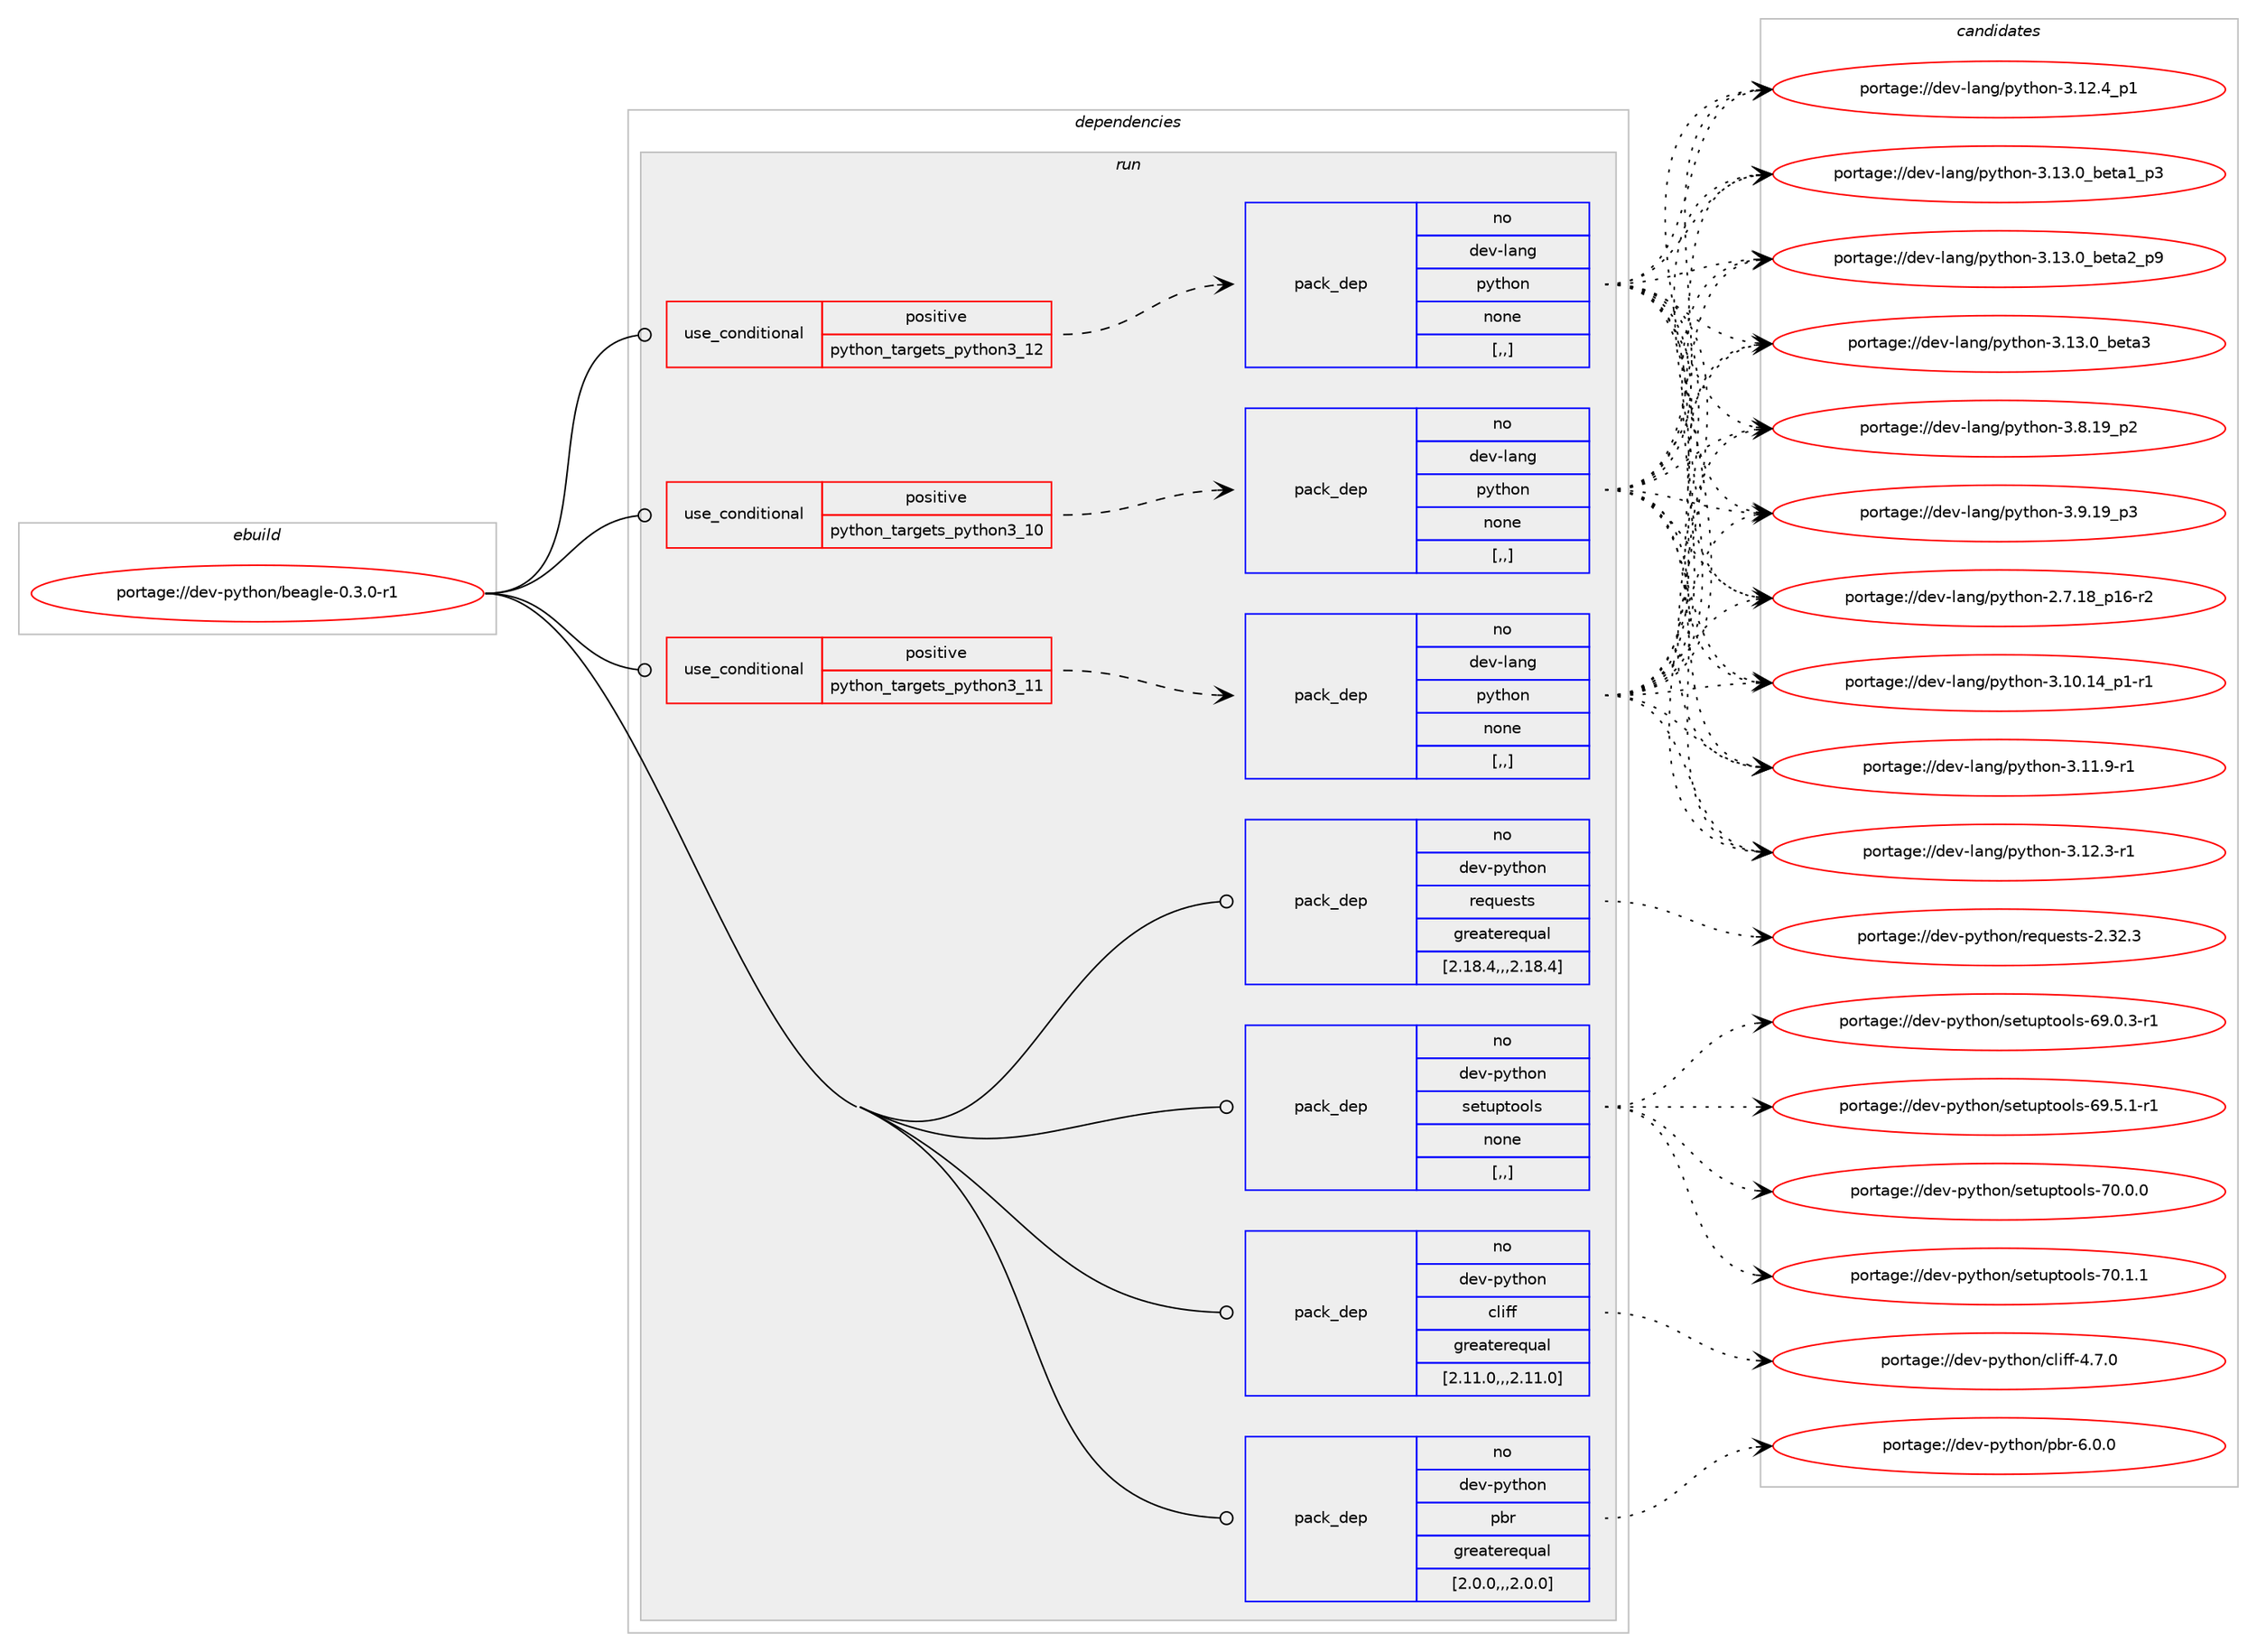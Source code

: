 digraph prolog {

# *************
# Graph options
# *************

newrank=true;
concentrate=true;
compound=true;
graph [rankdir=LR,fontname=Helvetica,fontsize=10,ranksep=1.5];#, ranksep=2.5, nodesep=0.2];
edge  [arrowhead=vee];
node  [fontname=Helvetica,fontsize=10];

# **********
# The ebuild
# **********

subgraph cluster_leftcol {
color=gray;
rank=same;
label=<<i>ebuild</i>>;
id [label="portage://dev-python/beagle-0.3.0-r1", color=red, width=4, href="../dev-python/beagle-0.3.0-r1.svg"];
}

# ****************
# The dependencies
# ****************

subgraph cluster_midcol {
color=gray;
label=<<i>dependencies</i>>;
subgraph cluster_compile {
fillcolor="#eeeeee";
style=filled;
label=<<i>compile</i>>;
}
subgraph cluster_compileandrun {
fillcolor="#eeeeee";
style=filled;
label=<<i>compile and run</i>>;
}
subgraph cluster_run {
fillcolor="#eeeeee";
style=filled;
label=<<i>run</i>>;
subgraph cond30328 {
dependency139258 [label=<<TABLE BORDER="0" CELLBORDER="1" CELLSPACING="0" CELLPADDING="4"><TR><TD ROWSPAN="3" CELLPADDING="10">use_conditional</TD></TR><TR><TD>positive</TD></TR><TR><TD>python_targets_python3_10</TD></TR></TABLE>>, shape=none, color=red];
subgraph pack107721 {
dependency139259 [label=<<TABLE BORDER="0" CELLBORDER="1" CELLSPACING="0" CELLPADDING="4" WIDTH="220"><TR><TD ROWSPAN="6" CELLPADDING="30">pack_dep</TD></TR><TR><TD WIDTH="110">no</TD></TR><TR><TD>dev-lang</TD></TR><TR><TD>python</TD></TR><TR><TD>none</TD></TR><TR><TD>[,,]</TD></TR></TABLE>>, shape=none, color=blue];
}
dependency139258:e -> dependency139259:w [weight=20,style="dashed",arrowhead="vee"];
}
id:e -> dependency139258:w [weight=20,style="solid",arrowhead="odot"];
subgraph cond30329 {
dependency139260 [label=<<TABLE BORDER="0" CELLBORDER="1" CELLSPACING="0" CELLPADDING="4"><TR><TD ROWSPAN="3" CELLPADDING="10">use_conditional</TD></TR><TR><TD>positive</TD></TR><TR><TD>python_targets_python3_11</TD></TR></TABLE>>, shape=none, color=red];
subgraph pack107722 {
dependency139261 [label=<<TABLE BORDER="0" CELLBORDER="1" CELLSPACING="0" CELLPADDING="4" WIDTH="220"><TR><TD ROWSPAN="6" CELLPADDING="30">pack_dep</TD></TR><TR><TD WIDTH="110">no</TD></TR><TR><TD>dev-lang</TD></TR><TR><TD>python</TD></TR><TR><TD>none</TD></TR><TR><TD>[,,]</TD></TR></TABLE>>, shape=none, color=blue];
}
dependency139260:e -> dependency139261:w [weight=20,style="dashed",arrowhead="vee"];
}
id:e -> dependency139260:w [weight=20,style="solid",arrowhead="odot"];
subgraph cond30330 {
dependency139262 [label=<<TABLE BORDER="0" CELLBORDER="1" CELLSPACING="0" CELLPADDING="4"><TR><TD ROWSPAN="3" CELLPADDING="10">use_conditional</TD></TR><TR><TD>positive</TD></TR><TR><TD>python_targets_python3_12</TD></TR></TABLE>>, shape=none, color=red];
subgraph pack107723 {
dependency139263 [label=<<TABLE BORDER="0" CELLBORDER="1" CELLSPACING="0" CELLPADDING="4" WIDTH="220"><TR><TD ROWSPAN="6" CELLPADDING="30">pack_dep</TD></TR><TR><TD WIDTH="110">no</TD></TR><TR><TD>dev-lang</TD></TR><TR><TD>python</TD></TR><TR><TD>none</TD></TR><TR><TD>[,,]</TD></TR></TABLE>>, shape=none, color=blue];
}
dependency139262:e -> dependency139263:w [weight=20,style="dashed",arrowhead="vee"];
}
id:e -> dependency139262:w [weight=20,style="solid",arrowhead="odot"];
subgraph pack107724 {
dependency139264 [label=<<TABLE BORDER="0" CELLBORDER="1" CELLSPACING="0" CELLPADDING="4" WIDTH="220"><TR><TD ROWSPAN="6" CELLPADDING="30">pack_dep</TD></TR><TR><TD WIDTH="110">no</TD></TR><TR><TD>dev-python</TD></TR><TR><TD>cliff</TD></TR><TR><TD>greaterequal</TD></TR><TR><TD>[2.11.0,,,2.11.0]</TD></TR></TABLE>>, shape=none, color=blue];
}
id:e -> dependency139264:w [weight=20,style="solid",arrowhead="odot"];
subgraph pack107725 {
dependency139265 [label=<<TABLE BORDER="0" CELLBORDER="1" CELLSPACING="0" CELLPADDING="4" WIDTH="220"><TR><TD ROWSPAN="6" CELLPADDING="30">pack_dep</TD></TR><TR><TD WIDTH="110">no</TD></TR><TR><TD>dev-python</TD></TR><TR><TD>pbr</TD></TR><TR><TD>greaterequal</TD></TR><TR><TD>[2.0.0,,,2.0.0]</TD></TR></TABLE>>, shape=none, color=blue];
}
id:e -> dependency139265:w [weight=20,style="solid",arrowhead="odot"];
subgraph pack107726 {
dependency139266 [label=<<TABLE BORDER="0" CELLBORDER="1" CELLSPACING="0" CELLPADDING="4" WIDTH="220"><TR><TD ROWSPAN="6" CELLPADDING="30">pack_dep</TD></TR><TR><TD WIDTH="110">no</TD></TR><TR><TD>dev-python</TD></TR><TR><TD>requests</TD></TR><TR><TD>greaterequal</TD></TR><TR><TD>[2.18.4,,,2.18.4]</TD></TR></TABLE>>, shape=none, color=blue];
}
id:e -> dependency139266:w [weight=20,style="solid",arrowhead="odot"];
subgraph pack107727 {
dependency139267 [label=<<TABLE BORDER="0" CELLBORDER="1" CELLSPACING="0" CELLPADDING="4" WIDTH="220"><TR><TD ROWSPAN="6" CELLPADDING="30">pack_dep</TD></TR><TR><TD WIDTH="110">no</TD></TR><TR><TD>dev-python</TD></TR><TR><TD>setuptools</TD></TR><TR><TD>none</TD></TR><TR><TD>[,,]</TD></TR></TABLE>>, shape=none, color=blue];
}
id:e -> dependency139267:w [weight=20,style="solid",arrowhead="odot"];
}
}

# **************
# The candidates
# **************

subgraph cluster_choices {
rank=same;
color=gray;
label=<<i>candidates</i>>;

subgraph choice107721 {
color=black;
nodesep=1;
choice100101118451089711010347112121116104111110455046554649569511249544511450 [label="portage://dev-lang/python-2.7.18_p16-r2", color=red, width=4,href="../dev-lang/python-2.7.18_p16-r2.svg"];
choice100101118451089711010347112121116104111110455146494846495295112494511449 [label="portage://dev-lang/python-3.10.14_p1-r1", color=red, width=4,href="../dev-lang/python-3.10.14_p1-r1.svg"];
choice100101118451089711010347112121116104111110455146494946574511449 [label="portage://dev-lang/python-3.11.9-r1", color=red, width=4,href="../dev-lang/python-3.11.9-r1.svg"];
choice100101118451089711010347112121116104111110455146495046514511449 [label="portage://dev-lang/python-3.12.3-r1", color=red, width=4,href="../dev-lang/python-3.12.3-r1.svg"];
choice100101118451089711010347112121116104111110455146495046529511249 [label="portage://dev-lang/python-3.12.4_p1", color=red, width=4,href="../dev-lang/python-3.12.4_p1.svg"];
choice10010111845108971101034711212111610411111045514649514648959810111697499511251 [label="portage://dev-lang/python-3.13.0_beta1_p3", color=red, width=4,href="../dev-lang/python-3.13.0_beta1_p3.svg"];
choice10010111845108971101034711212111610411111045514649514648959810111697509511257 [label="portage://dev-lang/python-3.13.0_beta2_p9", color=red, width=4,href="../dev-lang/python-3.13.0_beta2_p9.svg"];
choice1001011184510897110103471121211161041111104551464951464895981011169751 [label="portage://dev-lang/python-3.13.0_beta3", color=red, width=4,href="../dev-lang/python-3.13.0_beta3.svg"];
choice100101118451089711010347112121116104111110455146564649579511250 [label="portage://dev-lang/python-3.8.19_p2", color=red, width=4,href="../dev-lang/python-3.8.19_p2.svg"];
choice100101118451089711010347112121116104111110455146574649579511251 [label="portage://dev-lang/python-3.9.19_p3", color=red, width=4,href="../dev-lang/python-3.9.19_p3.svg"];
dependency139259:e -> choice100101118451089711010347112121116104111110455046554649569511249544511450:w [style=dotted,weight="100"];
dependency139259:e -> choice100101118451089711010347112121116104111110455146494846495295112494511449:w [style=dotted,weight="100"];
dependency139259:e -> choice100101118451089711010347112121116104111110455146494946574511449:w [style=dotted,weight="100"];
dependency139259:e -> choice100101118451089711010347112121116104111110455146495046514511449:w [style=dotted,weight="100"];
dependency139259:e -> choice100101118451089711010347112121116104111110455146495046529511249:w [style=dotted,weight="100"];
dependency139259:e -> choice10010111845108971101034711212111610411111045514649514648959810111697499511251:w [style=dotted,weight="100"];
dependency139259:e -> choice10010111845108971101034711212111610411111045514649514648959810111697509511257:w [style=dotted,weight="100"];
dependency139259:e -> choice1001011184510897110103471121211161041111104551464951464895981011169751:w [style=dotted,weight="100"];
dependency139259:e -> choice100101118451089711010347112121116104111110455146564649579511250:w [style=dotted,weight="100"];
dependency139259:e -> choice100101118451089711010347112121116104111110455146574649579511251:w [style=dotted,weight="100"];
}
subgraph choice107722 {
color=black;
nodesep=1;
choice100101118451089711010347112121116104111110455046554649569511249544511450 [label="portage://dev-lang/python-2.7.18_p16-r2", color=red, width=4,href="../dev-lang/python-2.7.18_p16-r2.svg"];
choice100101118451089711010347112121116104111110455146494846495295112494511449 [label="portage://dev-lang/python-3.10.14_p1-r1", color=red, width=4,href="../dev-lang/python-3.10.14_p1-r1.svg"];
choice100101118451089711010347112121116104111110455146494946574511449 [label="portage://dev-lang/python-3.11.9-r1", color=red, width=4,href="../dev-lang/python-3.11.9-r1.svg"];
choice100101118451089711010347112121116104111110455146495046514511449 [label="portage://dev-lang/python-3.12.3-r1", color=red, width=4,href="../dev-lang/python-3.12.3-r1.svg"];
choice100101118451089711010347112121116104111110455146495046529511249 [label="portage://dev-lang/python-3.12.4_p1", color=red, width=4,href="../dev-lang/python-3.12.4_p1.svg"];
choice10010111845108971101034711212111610411111045514649514648959810111697499511251 [label="portage://dev-lang/python-3.13.0_beta1_p3", color=red, width=4,href="../dev-lang/python-3.13.0_beta1_p3.svg"];
choice10010111845108971101034711212111610411111045514649514648959810111697509511257 [label="portage://dev-lang/python-3.13.0_beta2_p9", color=red, width=4,href="../dev-lang/python-3.13.0_beta2_p9.svg"];
choice1001011184510897110103471121211161041111104551464951464895981011169751 [label="portage://dev-lang/python-3.13.0_beta3", color=red, width=4,href="../dev-lang/python-3.13.0_beta3.svg"];
choice100101118451089711010347112121116104111110455146564649579511250 [label="portage://dev-lang/python-3.8.19_p2", color=red, width=4,href="../dev-lang/python-3.8.19_p2.svg"];
choice100101118451089711010347112121116104111110455146574649579511251 [label="portage://dev-lang/python-3.9.19_p3", color=red, width=4,href="../dev-lang/python-3.9.19_p3.svg"];
dependency139261:e -> choice100101118451089711010347112121116104111110455046554649569511249544511450:w [style=dotted,weight="100"];
dependency139261:e -> choice100101118451089711010347112121116104111110455146494846495295112494511449:w [style=dotted,weight="100"];
dependency139261:e -> choice100101118451089711010347112121116104111110455146494946574511449:w [style=dotted,weight="100"];
dependency139261:e -> choice100101118451089711010347112121116104111110455146495046514511449:w [style=dotted,weight="100"];
dependency139261:e -> choice100101118451089711010347112121116104111110455146495046529511249:w [style=dotted,weight="100"];
dependency139261:e -> choice10010111845108971101034711212111610411111045514649514648959810111697499511251:w [style=dotted,weight="100"];
dependency139261:e -> choice10010111845108971101034711212111610411111045514649514648959810111697509511257:w [style=dotted,weight="100"];
dependency139261:e -> choice1001011184510897110103471121211161041111104551464951464895981011169751:w [style=dotted,weight="100"];
dependency139261:e -> choice100101118451089711010347112121116104111110455146564649579511250:w [style=dotted,weight="100"];
dependency139261:e -> choice100101118451089711010347112121116104111110455146574649579511251:w [style=dotted,weight="100"];
}
subgraph choice107723 {
color=black;
nodesep=1;
choice100101118451089711010347112121116104111110455046554649569511249544511450 [label="portage://dev-lang/python-2.7.18_p16-r2", color=red, width=4,href="../dev-lang/python-2.7.18_p16-r2.svg"];
choice100101118451089711010347112121116104111110455146494846495295112494511449 [label="portage://dev-lang/python-3.10.14_p1-r1", color=red, width=4,href="../dev-lang/python-3.10.14_p1-r1.svg"];
choice100101118451089711010347112121116104111110455146494946574511449 [label="portage://dev-lang/python-3.11.9-r1", color=red, width=4,href="../dev-lang/python-3.11.9-r1.svg"];
choice100101118451089711010347112121116104111110455146495046514511449 [label="portage://dev-lang/python-3.12.3-r1", color=red, width=4,href="../dev-lang/python-3.12.3-r1.svg"];
choice100101118451089711010347112121116104111110455146495046529511249 [label="portage://dev-lang/python-3.12.4_p1", color=red, width=4,href="../dev-lang/python-3.12.4_p1.svg"];
choice10010111845108971101034711212111610411111045514649514648959810111697499511251 [label="portage://dev-lang/python-3.13.0_beta1_p3", color=red, width=4,href="../dev-lang/python-3.13.0_beta1_p3.svg"];
choice10010111845108971101034711212111610411111045514649514648959810111697509511257 [label="portage://dev-lang/python-3.13.0_beta2_p9", color=red, width=4,href="../dev-lang/python-3.13.0_beta2_p9.svg"];
choice1001011184510897110103471121211161041111104551464951464895981011169751 [label="portage://dev-lang/python-3.13.0_beta3", color=red, width=4,href="../dev-lang/python-3.13.0_beta3.svg"];
choice100101118451089711010347112121116104111110455146564649579511250 [label="portage://dev-lang/python-3.8.19_p2", color=red, width=4,href="../dev-lang/python-3.8.19_p2.svg"];
choice100101118451089711010347112121116104111110455146574649579511251 [label="portage://dev-lang/python-3.9.19_p3", color=red, width=4,href="../dev-lang/python-3.9.19_p3.svg"];
dependency139263:e -> choice100101118451089711010347112121116104111110455046554649569511249544511450:w [style=dotted,weight="100"];
dependency139263:e -> choice100101118451089711010347112121116104111110455146494846495295112494511449:w [style=dotted,weight="100"];
dependency139263:e -> choice100101118451089711010347112121116104111110455146494946574511449:w [style=dotted,weight="100"];
dependency139263:e -> choice100101118451089711010347112121116104111110455146495046514511449:w [style=dotted,weight="100"];
dependency139263:e -> choice100101118451089711010347112121116104111110455146495046529511249:w [style=dotted,weight="100"];
dependency139263:e -> choice10010111845108971101034711212111610411111045514649514648959810111697499511251:w [style=dotted,weight="100"];
dependency139263:e -> choice10010111845108971101034711212111610411111045514649514648959810111697509511257:w [style=dotted,weight="100"];
dependency139263:e -> choice1001011184510897110103471121211161041111104551464951464895981011169751:w [style=dotted,weight="100"];
dependency139263:e -> choice100101118451089711010347112121116104111110455146564649579511250:w [style=dotted,weight="100"];
dependency139263:e -> choice100101118451089711010347112121116104111110455146574649579511251:w [style=dotted,weight="100"];
}
subgraph choice107724 {
color=black;
nodesep=1;
choice100101118451121211161041111104799108105102102455246554648 [label="portage://dev-python/cliff-4.7.0", color=red, width=4,href="../dev-python/cliff-4.7.0.svg"];
dependency139264:e -> choice100101118451121211161041111104799108105102102455246554648:w [style=dotted,weight="100"];
}
subgraph choice107725 {
color=black;
nodesep=1;
choice100101118451121211161041111104711298114455446484648 [label="portage://dev-python/pbr-6.0.0", color=red, width=4,href="../dev-python/pbr-6.0.0.svg"];
dependency139265:e -> choice100101118451121211161041111104711298114455446484648:w [style=dotted,weight="100"];
}
subgraph choice107726 {
color=black;
nodesep=1;
choice100101118451121211161041111104711410111311710111511611545504651504651 [label="portage://dev-python/requests-2.32.3", color=red, width=4,href="../dev-python/requests-2.32.3.svg"];
dependency139266:e -> choice100101118451121211161041111104711410111311710111511611545504651504651:w [style=dotted,weight="100"];
}
subgraph choice107727 {
color=black;
nodesep=1;
choice1001011184511212111610411111047115101116117112116111111108115455457464846514511449 [label="portage://dev-python/setuptools-69.0.3-r1", color=red, width=4,href="../dev-python/setuptools-69.0.3-r1.svg"];
choice1001011184511212111610411111047115101116117112116111111108115455457465346494511449 [label="portage://dev-python/setuptools-69.5.1-r1", color=red, width=4,href="../dev-python/setuptools-69.5.1-r1.svg"];
choice100101118451121211161041111104711510111611711211611111110811545554846484648 [label="portage://dev-python/setuptools-70.0.0", color=red, width=4,href="../dev-python/setuptools-70.0.0.svg"];
choice100101118451121211161041111104711510111611711211611111110811545554846494649 [label="portage://dev-python/setuptools-70.1.1", color=red, width=4,href="../dev-python/setuptools-70.1.1.svg"];
dependency139267:e -> choice1001011184511212111610411111047115101116117112116111111108115455457464846514511449:w [style=dotted,weight="100"];
dependency139267:e -> choice1001011184511212111610411111047115101116117112116111111108115455457465346494511449:w [style=dotted,weight="100"];
dependency139267:e -> choice100101118451121211161041111104711510111611711211611111110811545554846484648:w [style=dotted,weight="100"];
dependency139267:e -> choice100101118451121211161041111104711510111611711211611111110811545554846494649:w [style=dotted,weight="100"];
}
}

}
